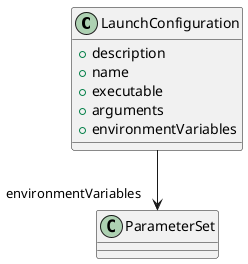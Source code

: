 @startuml
class LaunchConfiguration {
+description
+name
+executable
+arguments
+environmentVariables

}
LaunchConfiguration -d-> "environmentVariables" ParameterSet

@enduml